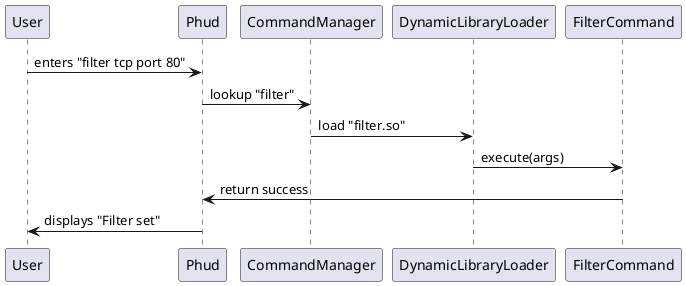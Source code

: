 @startuml
User -> Phud: enters "filter tcp port 80"
Phud -> CommandManager: lookup "filter"
CommandManager -> DynamicLibraryLoader: load "filter.so"
DynamicLibraryLoader -> FilterCommand: execute(args)
FilterCommand -> Phud: return success
Phud -> User: displays "Filter set"
@enduml
